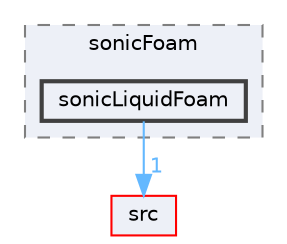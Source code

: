 digraph "applications/solvers/compressible/sonicFoam/sonicLiquidFoam"
{
 // LATEX_PDF_SIZE
  bgcolor="transparent";
  edge [fontname=Helvetica,fontsize=10,labelfontname=Helvetica,labelfontsize=10];
  node [fontname=Helvetica,fontsize=10,shape=box,height=0.2,width=0.4];
  compound=true
  subgraph clusterdir_5c7741d678abb4eb6f65432f0716c51d {
    graph [ bgcolor="#edf0f7", pencolor="grey50", label="sonicFoam", fontname=Helvetica,fontsize=10 style="filled,dashed", URL="dir_5c7741d678abb4eb6f65432f0716c51d.html",tooltip=""]
  dir_e3ae0e36c11ee3f56f9094df7d2df9ad [label="sonicLiquidFoam", fillcolor="#edf0f7", color="grey25", style="filled,bold", URL="dir_e3ae0e36c11ee3f56f9094df7d2df9ad.html",tooltip=""];
  }
  dir_68267d1309a1af8e8297ef4c3efbcdba [label="src", fillcolor="#edf0f7", color="red", style="filled", URL="dir_68267d1309a1af8e8297ef4c3efbcdba.html",tooltip=""];
  dir_e3ae0e36c11ee3f56f9094df7d2df9ad->dir_68267d1309a1af8e8297ef4c3efbcdba [headlabel="1", labeldistance=1.5 headhref="dir_003662_003729.html" href="dir_003662_003729.html" color="steelblue1" fontcolor="steelblue1"];
}
